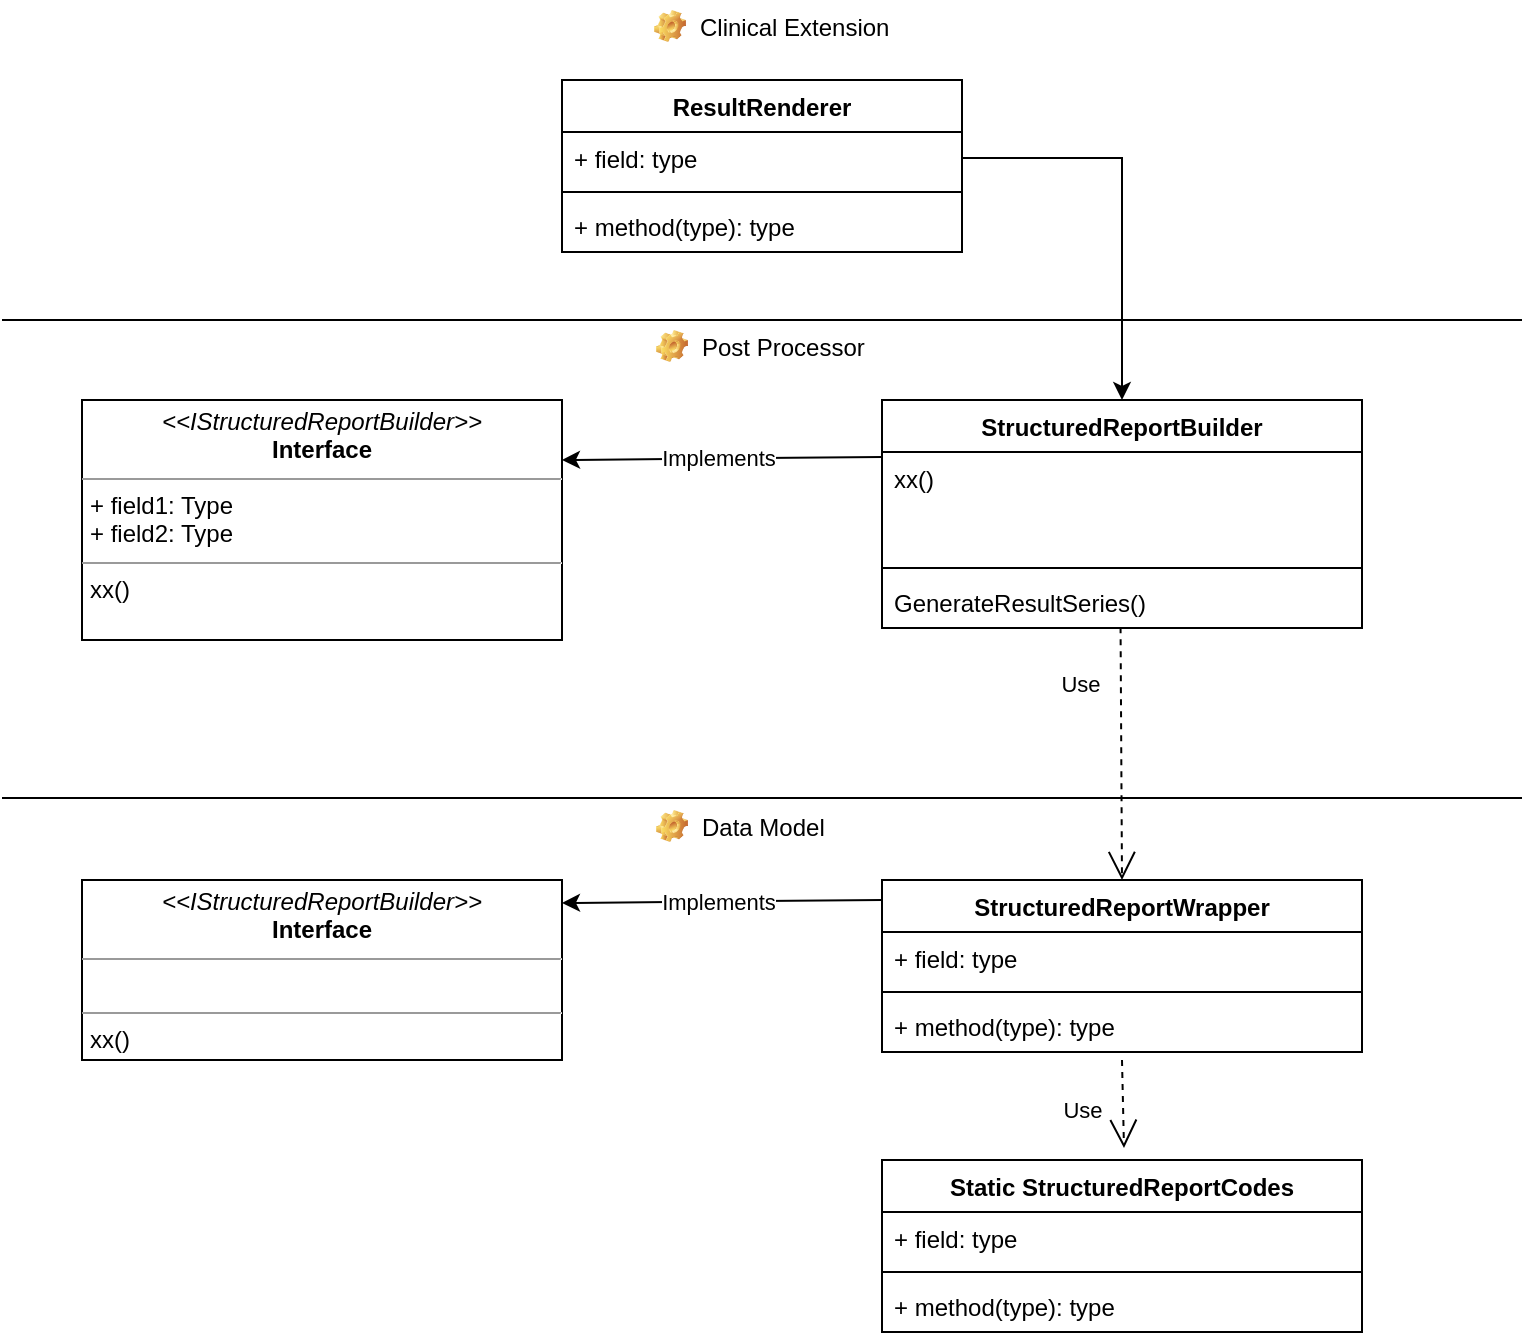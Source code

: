 <mxfile version="13.4.5" type="github">
  <diagram id="DfePhi6KAbCJ_sawrOSv" name="Page-1">
    <mxGraphModel dx="1460" dy="637" grid="1" gridSize="10" guides="1" tooltips="1" connect="1" arrows="1" fold="1" page="1" pageScale="1" pageWidth="850" pageHeight="1100" math="0" shadow="0">
      <root>
        <mxCell id="0" />
        <mxCell id="1" parent="0" />
        <mxCell id="6H4G4brhvKsjOzue17Gc-11" value="" style="line;strokeWidth=1;fillColor=none;align=left;verticalAlign=middle;spacingTop=-1;spacingLeft=3;spacingRight=3;rotatable=0;labelPosition=right;points=[];portConstraint=eastwest;" parent="1" vertex="1">
          <mxGeometry x="40" y="150" width="760" height="20" as="geometry" />
        </mxCell>
        <mxCell id="6H4G4brhvKsjOzue17Gc-12" value="Post Processor" style="label;fontStyle=0;strokeColor=none;fillColor=none;align=left;verticalAlign=top;overflow=hidden;spacingLeft=28;spacingRight=4;rotatable=0;points=[[0,0.5],[1,0.5]];portConstraint=eastwest;imageWidth=16;imageHeight=16;image=img/clipart/Gear_128x128.png" parent="1" vertex="1">
          <mxGeometry x="360" y="160" width="120" height="26" as="geometry" />
        </mxCell>
        <mxCell id="6H4G4brhvKsjOzue17Gc-14" value="Clinical Extension" style="label;fontStyle=0;strokeColor=none;fillColor=none;align=left;verticalAlign=top;overflow=hidden;spacingLeft=28;spacingRight=4;rotatable=0;points=[[0,0.5],[1,0.5]];portConstraint=eastwest;imageWidth=16;imageHeight=16;image=img/clipart/Gear_128x128.png" parent="1" vertex="1">
          <mxGeometry x="359" width="160" height="26" as="geometry" />
        </mxCell>
        <mxCell id="6H4G4brhvKsjOzue17Gc-15" value="&lt;p style=&quot;margin: 0px ; margin-top: 4px ; text-align: center&quot;&gt;&lt;i&gt;&amp;lt;&amp;lt;IStructuredReportBuilder&amp;gt;&amp;gt;&lt;/i&gt;&lt;br&gt;&lt;b&gt;Interface&lt;/b&gt;&lt;/p&gt;&lt;hr size=&quot;1&quot;&gt;&lt;p style=&quot;margin: 0px ; margin-left: 4px&quot;&gt;+ field1: Type&lt;br&gt;+ field2: Type&lt;/p&gt;&lt;hr size=&quot;1&quot;&gt;&lt;p style=&quot;margin: 0px ; margin-left: 4px&quot;&gt;xx()&lt;/p&gt;" style="verticalAlign=top;align=left;overflow=fill;fontSize=12;fontFamily=Helvetica;html=1;" parent="1" vertex="1">
          <mxGeometry x="80" y="200" width="240" height="120" as="geometry" />
        </mxCell>
        <mxCell id="6H4G4brhvKsjOzue17Gc-23" style="edgeStyle=orthogonalEdgeStyle;rounded=0;orthogonalLoop=1;jettySize=auto;html=1;entryX=0.5;entryY=0;entryDx=0;entryDy=0;" parent="1" source="6H4G4brhvKsjOzue17Gc-20" target="W_PzIDcb75EdbhDiXCWC-1" edge="1">
          <mxGeometry relative="1" as="geometry" />
        </mxCell>
        <mxCell id="6H4G4brhvKsjOzue17Gc-26" value="Use" style="endArrow=open;endSize=12;dashed=1;html=1;exitX=0.497;exitY=0.987;exitDx=0;exitDy=0;entryX=0.5;entryY=0;entryDx=0;entryDy=0;exitPerimeter=0;" parent="1" source="W_PzIDcb75EdbhDiXCWC-4" target="umFnX1NmCXhoOFwj_l8A-4" edge="1">
          <mxGeometry x="-0.556" y="-20" width="160" relative="1" as="geometry">
            <mxPoint x="600" y="518" as="sourcePoint" />
            <mxPoint x="397.5" y="482.5" as="targetPoint" />
            <mxPoint as="offset" />
          </mxGeometry>
        </mxCell>
        <mxCell id="6H4G4brhvKsjOzue17Gc-29" value="" style="line;strokeWidth=1;fillColor=none;align=left;verticalAlign=middle;spacingTop=-1;spacingLeft=3;spacingRight=3;rotatable=0;labelPosition=right;points=[];portConstraint=eastwest;" parent="1" vertex="1">
          <mxGeometry x="40" y="390" width="760" height="18" as="geometry" />
        </mxCell>
        <mxCell id="6H4G4brhvKsjOzue17Gc-30" value="Data Model" style="label;fontStyle=0;strokeColor=none;fillColor=none;align=left;verticalAlign=top;overflow=hidden;spacingLeft=28;spacingRight=4;rotatable=0;points=[[0,0.5],[1,0.5]];portConstraint=eastwest;imageWidth=16;imageHeight=16;image=img/clipart/Gear_128x128.png" parent="1" vertex="1">
          <mxGeometry x="360" y="400" width="120" height="26" as="geometry" />
        </mxCell>
        <mxCell id="umFnX1NmCXhoOFwj_l8A-2" value="" style="endArrow=classic;html=1;entryX=1;entryY=0.25;entryDx=0;entryDy=0;exitX=0;exitY=0.25;exitDx=0;exitDy=0;" edge="1" parent="1" source="W_PzIDcb75EdbhDiXCWC-1" target="6H4G4brhvKsjOzue17Gc-15">
          <mxGeometry relative="1" as="geometry">
            <mxPoint x="410" y="320" as="sourcePoint" />
            <mxPoint x="510" y="320" as="targetPoint" />
            <Array as="points" />
          </mxGeometry>
        </mxCell>
        <mxCell id="umFnX1NmCXhoOFwj_l8A-3" value="Implements" style="edgeLabel;resizable=0;html=1;align=center;verticalAlign=middle;" connectable="0" vertex="1" parent="umFnX1NmCXhoOFwj_l8A-2">
          <mxGeometry relative="1" as="geometry">
            <mxPoint x="-2" as="offset" />
          </mxGeometry>
        </mxCell>
        <mxCell id="umFnX1NmCXhoOFwj_l8A-10" value="&lt;p style=&quot;margin: 0px ; margin-top: 4px ; text-align: center&quot;&gt;&lt;i&gt;&amp;lt;&amp;lt;IStructuredReportBuilder&amp;gt;&amp;gt;&lt;/i&gt;&lt;br&gt;&lt;b&gt;Interface&lt;/b&gt;&lt;/p&gt;&lt;hr size=&quot;1&quot;&gt;&lt;p style=&quot;margin: 0px ; margin-left: 4px&quot;&gt;&lt;br&gt;&lt;/p&gt;&lt;hr size=&quot;1&quot;&gt;&lt;p style=&quot;margin: 0px ; margin-left: 4px&quot;&gt;xx()&lt;/p&gt;" style="verticalAlign=top;align=left;overflow=fill;fontSize=12;fontFamily=Helvetica;html=1;" vertex="1" parent="1">
          <mxGeometry x="80" y="440" width="240" height="90" as="geometry" />
        </mxCell>
        <mxCell id="umFnX1NmCXhoOFwj_l8A-11" value="" style="endArrow=classic;html=1;entryX=1;entryY=0.25;entryDx=0;entryDy=0;exitX=0;exitY=0.25;exitDx=0;exitDy=0;" edge="1" parent="1">
          <mxGeometry relative="1" as="geometry">
            <mxPoint x="480" y="450" as="sourcePoint" />
            <mxPoint x="320" y="451.5" as="targetPoint" />
            <Array as="points" />
          </mxGeometry>
        </mxCell>
        <mxCell id="umFnX1NmCXhoOFwj_l8A-12" value="Implements" style="edgeLabel;resizable=0;html=1;align=center;verticalAlign=middle;" connectable="0" vertex="1" parent="umFnX1NmCXhoOFwj_l8A-11">
          <mxGeometry relative="1" as="geometry">
            <mxPoint x="-2" as="offset" />
          </mxGeometry>
        </mxCell>
        <mxCell id="umFnX1NmCXhoOFwj_l8A-13" value="Use" style="endArrow=open;endSize=12;dashed=1;html=1;exitX=0.497;exitY=0.987;exitDx=0;exitDy=0;exitPerimeter=0;" edge="1" parent="1">
          <mxGeometry x="0.07" y="-21" width="160" relative="1" as="geometry">
            <mxPoint x="600.0" y="530.002" as="sourcePoint" />
            <mxPoint x="601" y="574" as="targetPoint" />
            <mxPoint y="1" as="offset" />
            <Array as="points" />
          </mxGeometry>
        </mxCell>
        <mxCell id="6H4G4brhvKsjOzue17Gc-19" value="ResultRenderer" style="swimlane;fontStyle=1;align=center;verticalAlign=top;childLayout=stackLayout;horizontal=1;startSize=26;horizontalStack=0;resizeParent=1;resizeParentMax=0;resizeLast=0;collapsible=1;marginBottom=0;" parent="1" vertex="1">
          <mxGeometry x="320" y="40" width="200" height="86" as="geometry" />
        </mxCell>
        <mxCell id="6H4G4brhvKsjOzue17Gc-20" value="+ field: type" style="text;strokeColor=none;fillColor=none;align=left;verticalAlign=top;spacingLeft=4;spacingRight=4;overflow=hidden;rotatable=0;points=[[0,0.5],[1,0.5]];portConstraint=eastwest;" parent="6H4G4brhvKsjOzue17Gc-19" vertex="1">
          <mxGeometry y="26" width="200" height="26" as="geometry" />
        </mxCell>
        <mxCell id="6H4G4brhvKsjOzue17Gc-21" value="" style="line;strokeWidth=1;fillColor=none;align=left;verticalAlign=middle;spacingTop=-1;spacingLeft=3;spacingRight=3;rotatable=0;labelPosition=right;points=[];portConstraint=eastwest;" parent="6H4G4brhvKsjOzue17Gc-19" vertex="1">
          <mxGeometry y="52" width="200" height="8" as="geometry" />
        </mxCell>
        <mxCell id="6H4G4brhvKsjOzue17Gc-22" value="+ method(type): type" style="text;strokeColor=none;fillColor=none;align=left;verticalAlign=top;spacingLeft=4;spacingRight=4;overflow=hidden;rotatable=0;points=[[0,0.5],[1,0.5]];portConstraint=eastwest;" parent="6H4G4brhvKsjOzue17Gc-19" vertex="1">
          <mxGeometry y="60" width="200" height="26" as="geometry" />
        </mxCell>
        <mxCell id="W_PzIDcb75EdbhDiXCWC-1" value="StructuredReportBuilder" style="swimlane;fontStyle=1;align=center;verticalAlign=top;childLayout=stackLayout;horizontal=1;startSize=26;horizontalStack=0;resizeParent=1;resizeParentMax=0;resizeLast=0;collapsible=1;marginBottom=0;" parent="1" vertex="1">
          <mxGeometry x="480" y="200" width="240" height="114" as="geometry" />
        </mxCell>
        <mxCell id="W_PzIDcb75EdbhDiXCWC-2" value="xx()" style="text;strokeColor=none;fillColor=none;align=left;verticalAlign=top;spacingLeft=4;spacingRight=4;overflow=hidden;rotatable=0;points=[[0,0.5],[1,0.5]];portConstraint=eastwest;" parent="W_PzIDcb75EdbhDiXCWC-1" vertex="1">
          <mxGeometry y="26" width="240" height="54" as="geometry" />
        </mxCell>
        <mxCell id="W_PzIDcb75EdbhDiXCWC-3" value="" style="line;strokeWidth=1;fillColor=none;align=left;verticalAlign=middle;spacingTop=-1;spacingLeft=3;spacingRight=3;rotatable=0;labelPosition=right;points=[];portConstraint=eastwest;" parent="W_PzIDcb75EdbhDiXCWC-1" vertex="1">
          <mxGeometry y="80" width="240" height="8" as="geometry" />
        </mxCell>
        <mxCell id="W_PzIDcb75EdbhDiXCWC-4" value="GenerateResultSeries()" style="text;strokeColor=none;fillColor=none;align=left;verticalAlign=top;spacingLeft=4;spacingRight=4;overflow=hidden;rotatable=0;points=[[0,0.5],[1,0.5]];portConstraint=eastwest;" parent="W_PzIDcb75EdbhDiXCWC-1" vertex="1">
          <mxGeometry y="88" width="240" height="26" as="geometry" />
        </mxCell>
        <mxCell id="6H4G4brhvKsjOzue17Gc-1" value="Static StructuredReportCodes" style="swimlane;fontStyle=1;align=center;verticalAlign=top;childLayout=stackLayout;horizontal=1;startSize=26;horizontalStack=0;resizeParent=1;resizeParentMax=0;resizeLast=0;collapsible=1;marginBottom=0;" parent="1" vertex="1">
          <mxGeometry x="480" y="580" width="240" height="86" as="geometry">
            <mxRectangle x="480" y="600" width="220" height="26" as="alternateBounds" />
          </mxGeometry>
        </mxCell>
        <mxCell id="6H4G4brhvKsjOzue17Gc-2" value="+ field: type" style="text;strokeColor=none;fillColor=none;align=left;verticalAlign=top;spacingLeft=4;spacingRight=4;overflow=hidden;rotatable=0;points=[[0,0.5],[1,0.5]];portConstraint=eastwest;" parent="6H4G4brhvKsjOzue17Gc-1" vertex="1">
          <mxGeometry y="26" width="240" height="26" as="geometry" />
        </mxCell>
        <mxCell id="6H4G4brhvKsjOzue17Gc-3" value="" style="line;strokeWidth=1;fillColor=none;align=left;verticalAlign=middle;spacingTop=-1;spacingLeft=3;spacingRight=3;rotatable=0;labelPosition=right;points=[];portConstraint=eastwest;" parent="6H4G4brhvKsjOzue17Gc-1" vertex="1">
          <mxGeometry y="52" width="240" height="8" as="geometry" />
        </mxCell>
        <mxCell id="6H4G4brhvKsjOzue17Gc-4" value="+ method(type): type" style="text;strokeColor=none;fillColor=none;align=left;verticalAlign=top;spacingLeft=4;spacingRight=4;overflow=hidden;rotatable=0;points=[[0,0.5],[1,0.5]];portConstraint=eastwest;" parent="6H4G4brhvKsjOzue17Gc-1" vertex="1">
          <mxGeometry y="60" width="240" height="26" as="geometry" />
        </mxCell>
        <mxCell id="umFnX1NmCXhoOFwj_l8A-4" value="StructuredReportWrapper" style="swimlane;fontStyle=1;align=center;verticalAlign=top;childLayout=stackLayout;horizontal=1;startSize=26;horizontalStack=0;resizeParent=1;resizeParentMax=0;resizeLast=0;collapsible=1;marginBottom=0;" vertex="1" parent="1">
          <mxGeometry x="480" y="440" width="240" height="86" as="geometry">
            <mxRectangle x="480" y="600" width="220" height="26" as="alternateBounds" />
          </mxGeometry>
        </mxCell>
        <mxCell id="umFnX1NmCXhoOFwj_l8A-5" value="+ field: type" style="text;strokeColor=none;fillColor=none;align=left;verticalAlign=top;spacingLeft=4;spacingRight=4;overflow=hidden;rotatable=0;points=[[0,0.5],[1,0.5]];portConstraint=eastwest;" vertex="1" parent="umFnX1NmCXhoOFwj_l8A-4">
          <mxGeometry y="26" width="240" height="26" as="geometry" />
        </mxCell>
        <mxCell id="umFnX1NmCXhoOFwj_l8A-6" value="" style="line;strokeWidth=1;fillColor=none;align=left;verticalAlign=middle;spacingTop=-1;spacingLeft=3;spacingRight=3;rotatable=0;labelPosition=right;points=[];portConstraint=eastwest;" vertex="1" parent="umFnX1NmCXhoOFwj_l8A-4">
          <mxGeometry y="52" width="240" height="8" as="geometry" />
        </mxCell>
        <mxCell id="umFnX1NmCXhoOFwj_l8A-7" value="+ method(type): type" style="text;strokeColor=none;fillColor=none;align=left;verticalAlign=top;spacingLeft=4;spacingRight=4;overflow=hidden;rotatable=0;points=[[0,0.5],[1,0.5]];portConstraint=eastwest;" vertex="1" parent="umFnX1NmCXhoOFwj_l8A-4">
          <mxGeometry y="60" width="240" height="26" as="geometry" />
        </mxCell>
      </root>
    </mxGraphModel>
  </diagram>
</mxfile>
